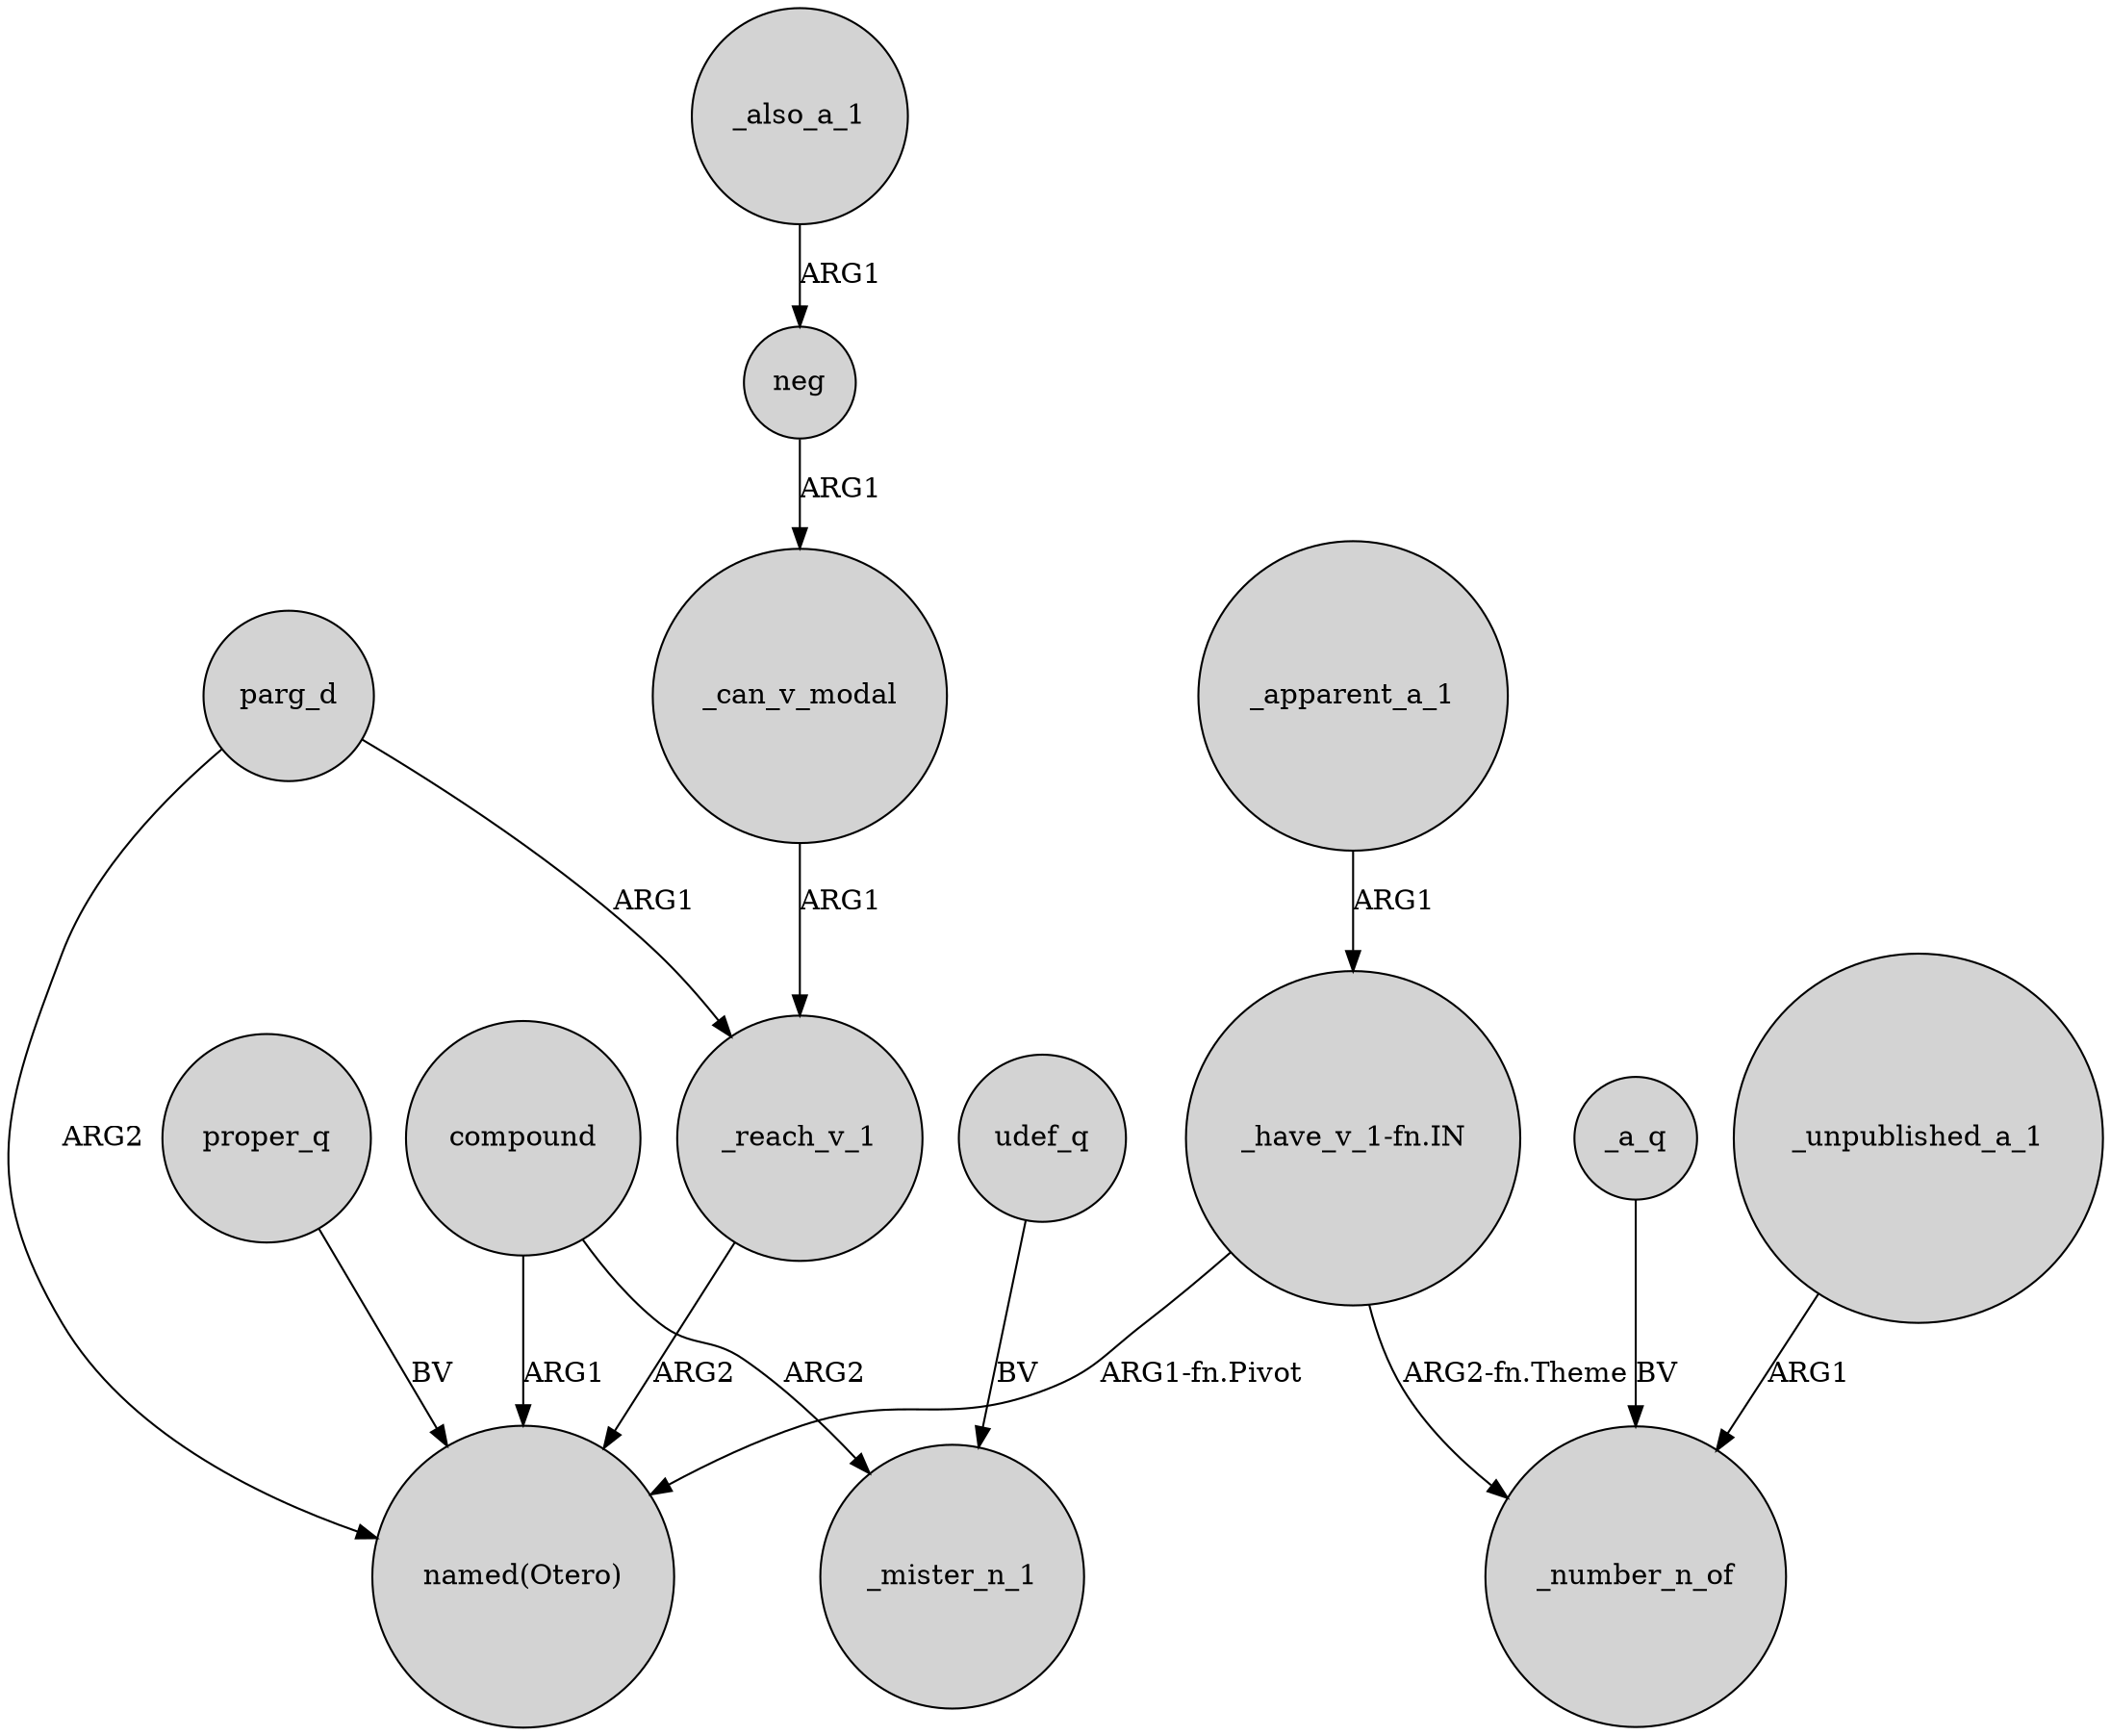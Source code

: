 digraph {
	node [shape=circle style=filled]
	parg_d -> "named(Otero)" [label=ARG2]
	compound -> "named(Otero)" [label=ARG1]
	udef_q -> _mister_n_1 [label=BV]
	proper_q -> "named(Otero)" [label=BV]
	_can_v_modal -> _reach_v_1 [label=ARG1]
	_a_q -> _number_n_of [label=BV]
	"_have_v_1-fn.IN" -> _number_n_of [label="ARG2-fn.Theme"]
	"_have_v_1-fn.IN" -> "named(Otero)" [label="ARG1-fn.Pivot"]
	_unpublished_a_1 -> _number_n_of [label=ARG1]
	_also_a_1 -> neg [label=ARG1]
	parg_d -> _reach_v_1 [label=ARG1]
	_reach_v_1 -> "named(Otero)" [label=ARG2]
	_apparent_a_1 -> "_have_v_1-fn.IN" [label=ARG1]
	neg -> _can_v_modal [label=ARG1]
	compound -> _mister_n_1 [label=ARG2]
}
